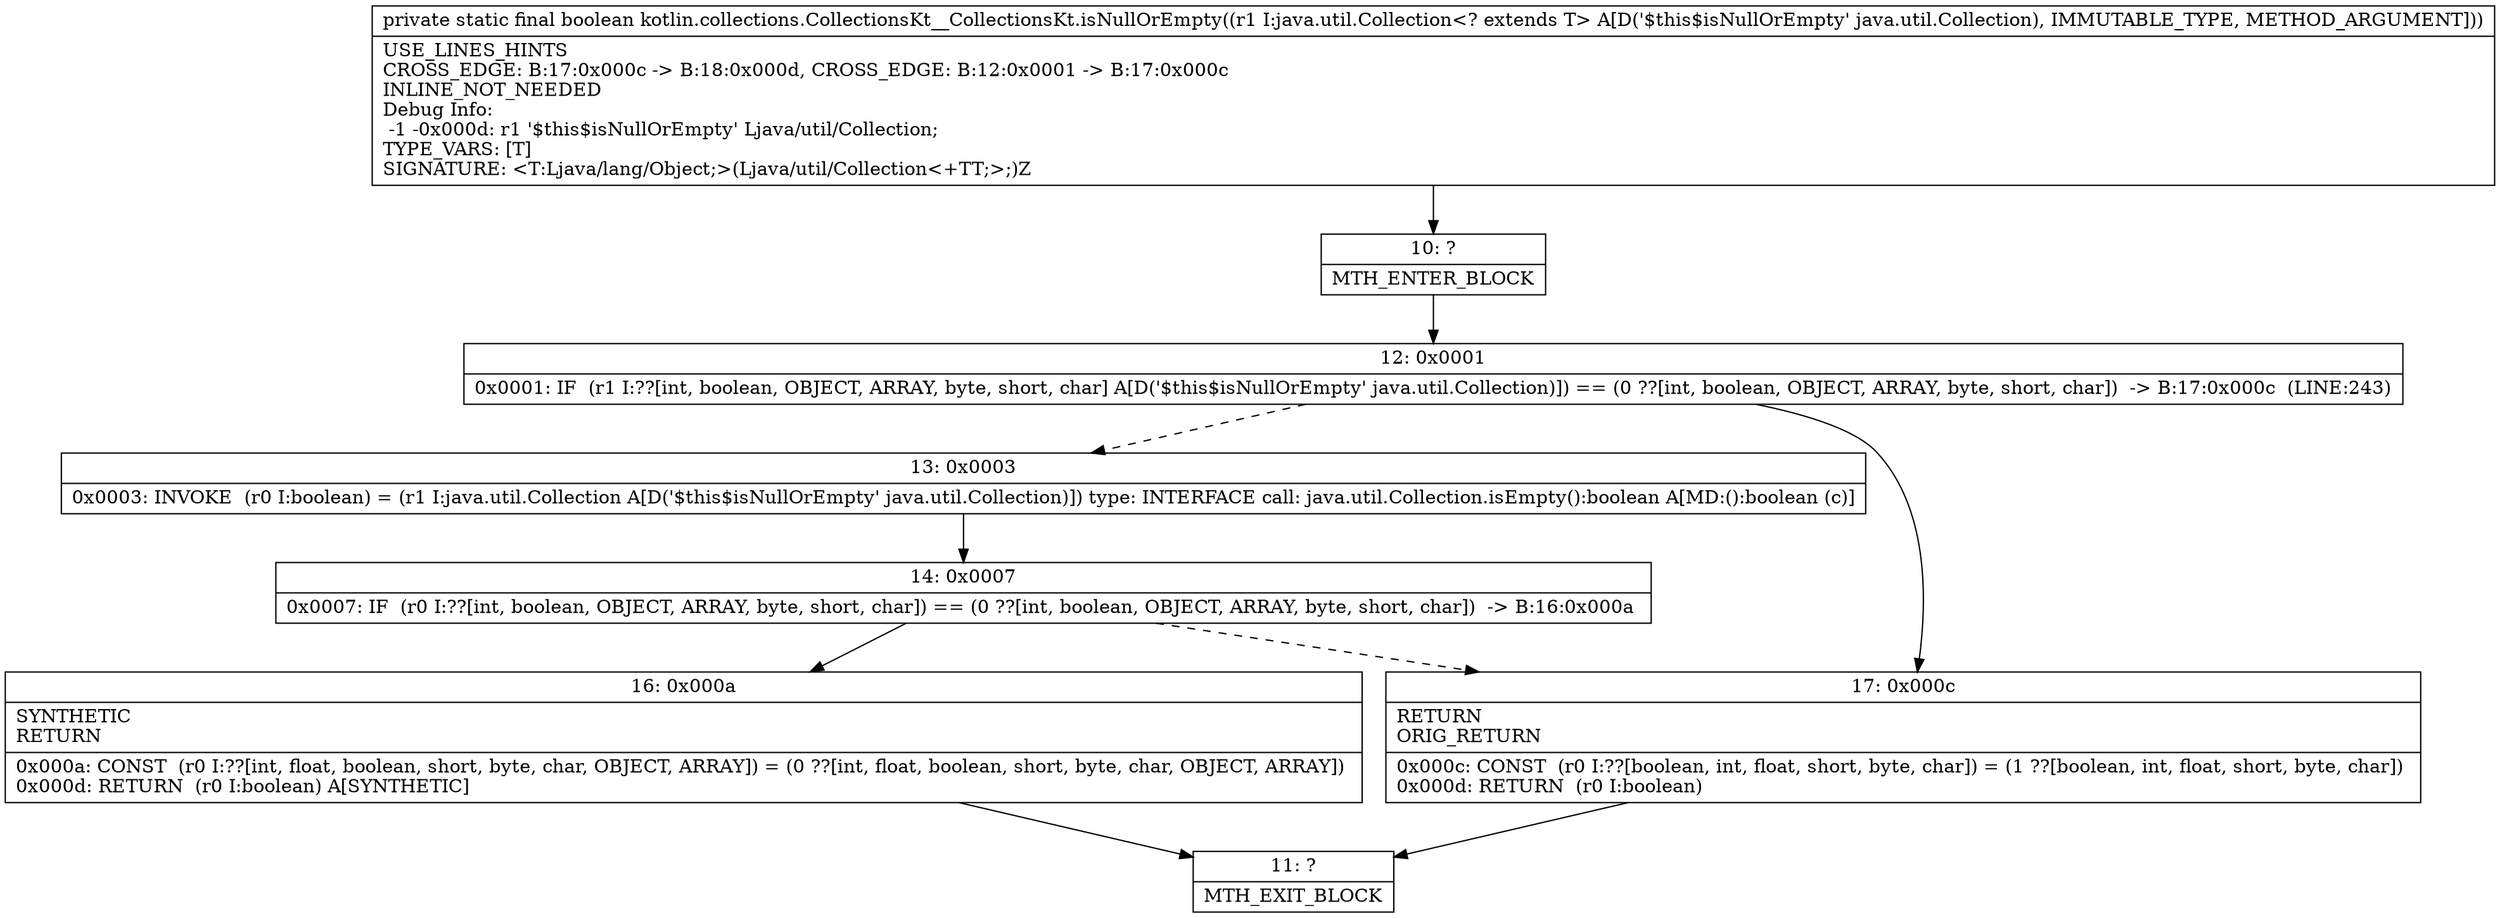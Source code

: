 digraph "CFG forkotlin.collections.CollectionsKt__CollectionsKt.isNullOrEmpty(Ljava\/util\/Collection;)Z" {
Node_10 [shape=record,label="{10\:\ ?|MTH_ENTER_BLOCK\l}"];
Node_12 [shape=record,label="{12\:\ 0x0001|0x0001: IF  (r1 I:??[int, boolean, OBJECT, ARRAY, byte, short, char] A[D('$this$isNullOrEmpty' java.util.Collection)]) == (0 ??[int, boolean, OBJECT, ARRAY, byte, short, char])  \-\> B:17:0x000c  (LINE:243)\l}"];
Node_13 [shape=record,label="{13\:\ 0x0003|0x0003: INVOKE  (r0 I:boolean) = (r1 I:java.util.Collection A[D('$this$isNullOrEmpty' java.util.Collection)]) type: INTERFACE call: java.util.Collection.isEmpty():boolean A[MD:():boolean (c)]\l}"];
Node_14 [shape=record,label="{14\:\ 0x0007|0x0007: IF  (r0 I:??[int, boolean, OBJECT, ARRAY, byte, short, char]) == (0 ??[int, boolean, OBJECT, ARRAY, byte, short, char])  \-\> B:16:0x000a \l}"];
Node_16 [shape=record,label="{16\:\ 0x000a|SYNTHETIC\lRETURN\l|0x000a: CONST  (r0 I:??[int, float, boolean, short, byte, char, OBJECT, ARRAY]) = (0 ??[int, float, boolean, short, byte, char, OBJECT, ARRAY]) \l0x000d: RETURN  (r0 I:boolean) A[SYNTHETIC]\l}"];
Node_11 [shape=record,label="{11\:\ ?|MTH_EXIT_BLOCK\l}"];
Node_17 [shape=record,label="{17\:\ 0x000c|RETURN\lORIG_RETURN\l|0x000c: CONST  (r0 I:??[boolean, int, float, short, byte, char]) = (1 ??[boolean, int, float, short, byte, char]) \l0x000d: RETURN  (r0 I:boolean) \l}"];
MethodNode[shape=record,label="{private static final boolean kotlin.collections.CollectionsKt__CollectionsKt.isNullOrEmpty((r1 I:java.util.Collection\<? extends T\> A[D('$this$isNullOrEmpty' java.util.Collection), IMMUTABLE_TYPE, METHOD_ARGUMENT]))  | USE_LINES_HINTS\lCROSS_EDGE: B:17:0x000c \-\> B:18:0x000d, CROSS_EDGE: B:12:0x0001 \-\> B:17:0x000c\lINLINE_NOT_NEEDED\lDebug Info:\l  \-1 \-0x000d: r1 '$this$isNullOrEmpty' Ljava\/util\/Collection;\lTYPE_VARS: [T]\lSIGNATURE: \<T:Ljava\/lang\/Object;\>(Ljava\/util\/Collection\<+TT;\>;)Z\l}"];
MethodNode -> Node_10;Node_10 -> Node_12;
Node_12 -> Node_13[style=dashed];
Node_12 -> Node_17;
Node_13 -> Node_14;
Node_14 -> Node_16;
Node_14 -> Node_17[style=dashed];
Node_16 -> Node_11;
Node_17 -> Node_11;
}

